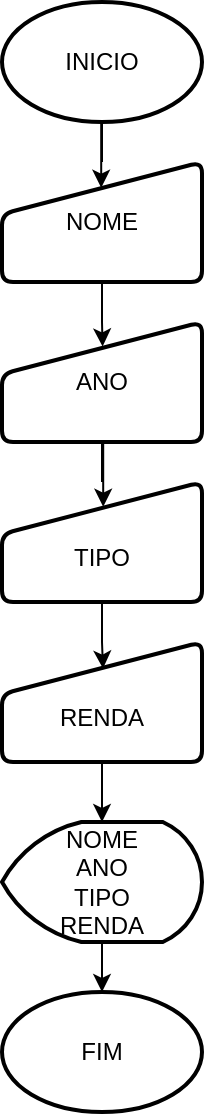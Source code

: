 <mxfile version="26.0.6">
  <diagram name="Página-1" id="23yknfgsDBwT977EQwRh">
    <mxGraphModel dx="1311" dy="696" grid="1" gridSize="10" guides="1" tooltips="1" connect="1" arrows="1" fold="1" page="1" pageScale="1" pageWidth="827" pageHeight="1169" math="0" shadow="0">
      <root>
        <mxCell id="0" />
        <mxCell id="1" parent="0" />
        <mxCell id="c_VnG8BbDZ4toqc6pfVG-24" value="" style="edgeStyle=orthogonalEdgeStyle;rounded=0;orthogonalLoop=1;jettySize=auto;html=1;entryX=0.496;entryY=0.214;entryDx=0;entryDy=0;entryPerimeter=0;" edge="1" parent="1" source="c_VnG8BbDZ4toqc6pfVG-16" target="c_VnG8BbDZ4toqc6pfVG-20">
          <mxGeometry relative="1" as="geometry" />
        </mxCell>
        <mxCell id="c_VnG8BbDZ4toqc6pfVG-16" value="INICIO" style="strokeWidth=2;html=1;shape=mxgraph.flowchart.start_1;whiteSpace=wrap;" vertex="1" parent="1">
          <mxGeometry x="350" y="20" width="100" height="60" as="geometry" />
        </mxCell>
        <mxCell id="c_VnG8BbDZ4toqc6pfVG-28" value="" style="edgeStyle=orthogonalEdgeStyle;rounded=0;orthogonalLoop=1;jettySize=auto;html=1;" edge="1" parent="1" source="c_VnG8BbDZ4toqc6pfVG-17" target="c_VnG8BbDZ4toqc6pfVG-21">
          <mxGeometry relative="1" as="geometry" />
        </mxCell>
        <mxCell id="c_VnG8BbDZ4toqc6pfVG-17" value="&lt;div&gt;&lt;br&gt;&lt;/div&gt;RENDA" style="html=1;strokeWidth=2;shape=manualInput;whiteSpace=wrap;rounded=1;size=26;arcSize=11;" vertex="1" parent="1">
          <mxGeometry x="350" y="340" width="100" height="60" as="geometry" />
        </mxCell>
        <mxCell id="c_VnG8BbDZ4toqc6pfVG-27" value="" style="edgeStyle=orthogonalEdgeStyle;rounded=0;orthogonalLoop=1;jettySize=auto;html=1;entryX=0.505;entryY=0.221;entryDx=0;entryDy=0;entryPerimeter=0;" edge="1" parent="1" source="c_VnG8BbDZ4toqc6pfVG-18" target="c_VnG8BbDZ4toqc6pfVG-17">
          <mxGeometry relative="1" as="geometry">
            <mxPoint x="400" y="470" as="targetPoint" />
          </mxGeometry>
        </mxCell>
        <mxCell id="c_VnG8BbDZ4toqc6pfVG-18" value="&lt;div&gt;&lt;br&gt;&lt;/div&gt;TIPO" style="html=1;strokeWidth=2;shape=manualInput;whiteSpace=wrap;rounded=1;size=26;arcSize=11;" vertex="1" parent="1">
          <mxGeometry x="350" y="260" width="100" height="60" as="geometry" />
        </mxCell>
        <mxCell id="c_VnG8BbDZ4toqc6pfVG-33" value="" style="edgeStyle=orthogonalEdgeStyle;rounded=0;orthogonalLoop=1;jettySize=auto;html=1;entryX=0.506;entryY=0.206;entryDx=0;entryDy=0;entryPerimeter=0;" edge="1" parent="1" source="c_VnG8BbDZ4toqc6pfVG-19" target="c_VnG8BbDZ4toqc6pfVG-18">
          <mxGeometry relative="1" as="geometry" />
        </mxCell>
        <mxCell id="c_VnG8BbDZ4toqc6pfVG-19" value="ANO" style="html=1;strokeWidth=2;shape=manualInput;whiteSpace=wrap;rounded=1;size=26;arcSize=11;" vertex="1" parent="1">
          <mxGeometry x="350" y="180" width="100" height="60" as="geometry" />
        </mxCell>
        <mxCell id="c_VnG8BbDZ4toqc6pfVG-25" value="" style="edgeStyle=orthogonalEdgeStyle;rounded=0;orthogonalLoop=1;jettySize=auto;html=1;entryX=0.503;entryY=0.204;entryDx=0;entryDy=0;entryPerimeter=0;" edge="1" parent="1" source="c_VnG8BbDZ4toqc6pfVG-20" target="c_VnG8BbDZ4toqc6pfVG-19">
          <mxGeometry relative="1" as="geometry" />
        </mxCell>
        <mxCell id="c_VnG8BbDZ4toqc6pfVG-20" value="NOME" style="html=1;strokeWidth=2;shape=manualInput;whiteSpace=wrap;rounded=1;size=26;arcSize=11;" vertex="1" parent="1">
          <mxGeometry x="350" y="100" width="100" height="60" as="geometry" />
        </mxCell>
        <mxCell id="c_VnG8BbDZ4toqc6pfVG-29" value="" style="edgeStyle=orthogonalEdgeStyle;rounded=0;orthogonalLoop=1;jettySize=auto;html=1;" edge="1" parent="1" source="c_VnG8BbDZ4toqc6pfVG-21" target="c_VnG8BbDZ4toqc6pfVG-23">
          <mxGeometry relative="1" as="geometry" />
        </mxCell>
        <mxCell id="c_VnG8BbDZ4toqc6pfVG-21" value="NOME&lt;div&gt;ANO&lt;/div&gt;&lt;div&gt;TIPO&lt;/div&gt;&lt;div&gt;RENDA&lt;/div&gt;" style="strokeWidth=2;html=1;shape=mxgraph.flowchart.display;whiteSpace=wrap;" vertex="1" parent="1">
          <mxGeometry x="350" y="430" width="100" height="60" as="geometry" />
        </mxCell>
        <mxCell id="c_VnG8BbDZ4toqc6pfVG-23" value="FIM" style="strokeWidth=2;html=1;shape=mxgraph.flowchart.start_1;whiteSpace=wrap;" vertex="1" parent="1">
          <mxGeometry x="350" y="515" width="100" height="60" as="geometry" />
        </mxCell>
      </root>
    </mxGraphModel>
  </diagram>
</mxfile>
